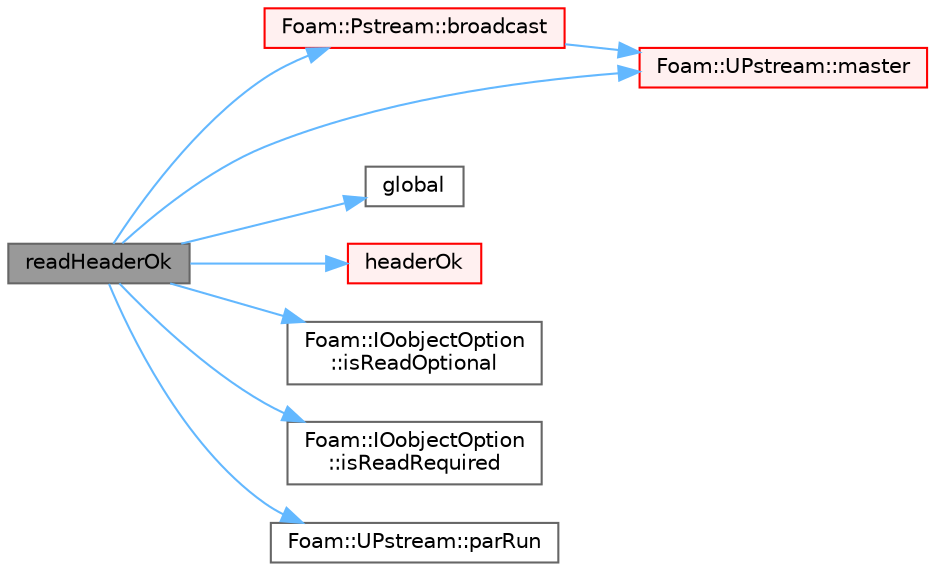 digraph "readHeaderOk"
{
 // LATEX_PDF_SIZE
  bgcolor="transparent";
  edge [fontname=Helvetica,fontsize=10,labelfontname=Helvetica,labelfontsize=10];
  node [fontname=Helvetica,fontsize=10,shape=box,height=0.2,width=0.4];
  rankdir="LR";
  Node1 [id="Node000001",label="readHeaderOk",height=0.2,width=0.4,color="gray40", fillcolor="grey60", style="filled", fontcolor="black",tooltip=" "];
  Node1 -> Node2 [id="edge1_Node000001_Node000002",color="steelblue1",style="solid",tooltip=" "];
  Node2 [id="Node000002",label="Foam::Pstream::broadcast",height=0.2,width=0.4,color="red", fillcolor="#FFF0F0", style="filled",URL="$classFoam_1_1Pstream.html#ab796b988453a18178b723382583e0cef",tooltip=" "];
  Node2 -> Node8 [id="edge2_Node000002_Node000008",color="steelblue1",style="solid",tooltip=" "];
  Node8 [id="Node000008",label="Foam::UPstream::master",height=0.2,width=0.4,color="red", fillcolor="#FFF0F0", style="filled",URL="$classFoam_1_1UPstream.html#a60159c36fcc2e247e0cb24b89914f1e4",tooltip=" "];
  Node1 -> Node11 [id="edge3_Node000001_Node000011",color="steelblue1",style="solid",tooltip=" "];
  Node11 [id="Node000011",label="global",height=0.2,width=0.4,color="grey40", fillcolor="white", style="filled",URL="$classFoam_1_1regIOobject.html#a5490c94d18359929ac34e8415f069847",tooltip=" "];
  Node1 -> Node12 [id="edge4_Node000001_Node000012",color="steelblue1",style="solid",tooltip=" "];
  Node12 [id="Node000012",label="headerOk",height=0.2,width=0.4,color="red", fillcolor="#FFF0F0", style="filled",URL="$classFoam_1_1regIOobject.html#a9d4879c850ce41d945ff77e788de3a23",tooltip=" "];
  Node1 -> Node19 [id="edge5_Node000001_Node000019",color="steelblue1",style="solid",tooltip=" "];
  Node19 [id="Node000019",label="Foam::IOobjectOption\l::isReadOptional",height=0.2,width=0.4,color="grey40", fillcolor="white", style="filled",URL="$classFoam_1_1IOobjectOption.html#a23f938b5985d5e7f04d6b7f3b70ff073",tooltip=" "];
  Node1 -> Node20 [id="edge6_Node000001_Node000020",color="steelblue1",style="solid",tooltip=" "];
  Node20 [id="Node000020",label="Foam::IOobjectOption\l::isReadRequired",height=0.2,width=0.4,color="grey40", fillcolor="white", style="filled",URL="$classFoam_1_1IOobjectOption.html#a2d91b81864fe718eb5b71da5ef097a00",tooltip=" "];
  Node1 -> Node8 [id="edge7_Node000001_Node000008",color="steelblue1",style="solid",tooltip=" "];
  Node1 -> Node21 [id="edge8_Node000001_Node000021",color="steelblue1",style="solid",tooltip=" "];
  Node21 [id="Node000021",label="Foam::UPstream::parRun",height=0.2,width=0.4,color="grey40", fillcolor="white", style="filled",URL="$classFoam_1_1UPstream.html#afb8def01c77f71ab69d0bf95b9fb0321",tooltip=" "];
}
